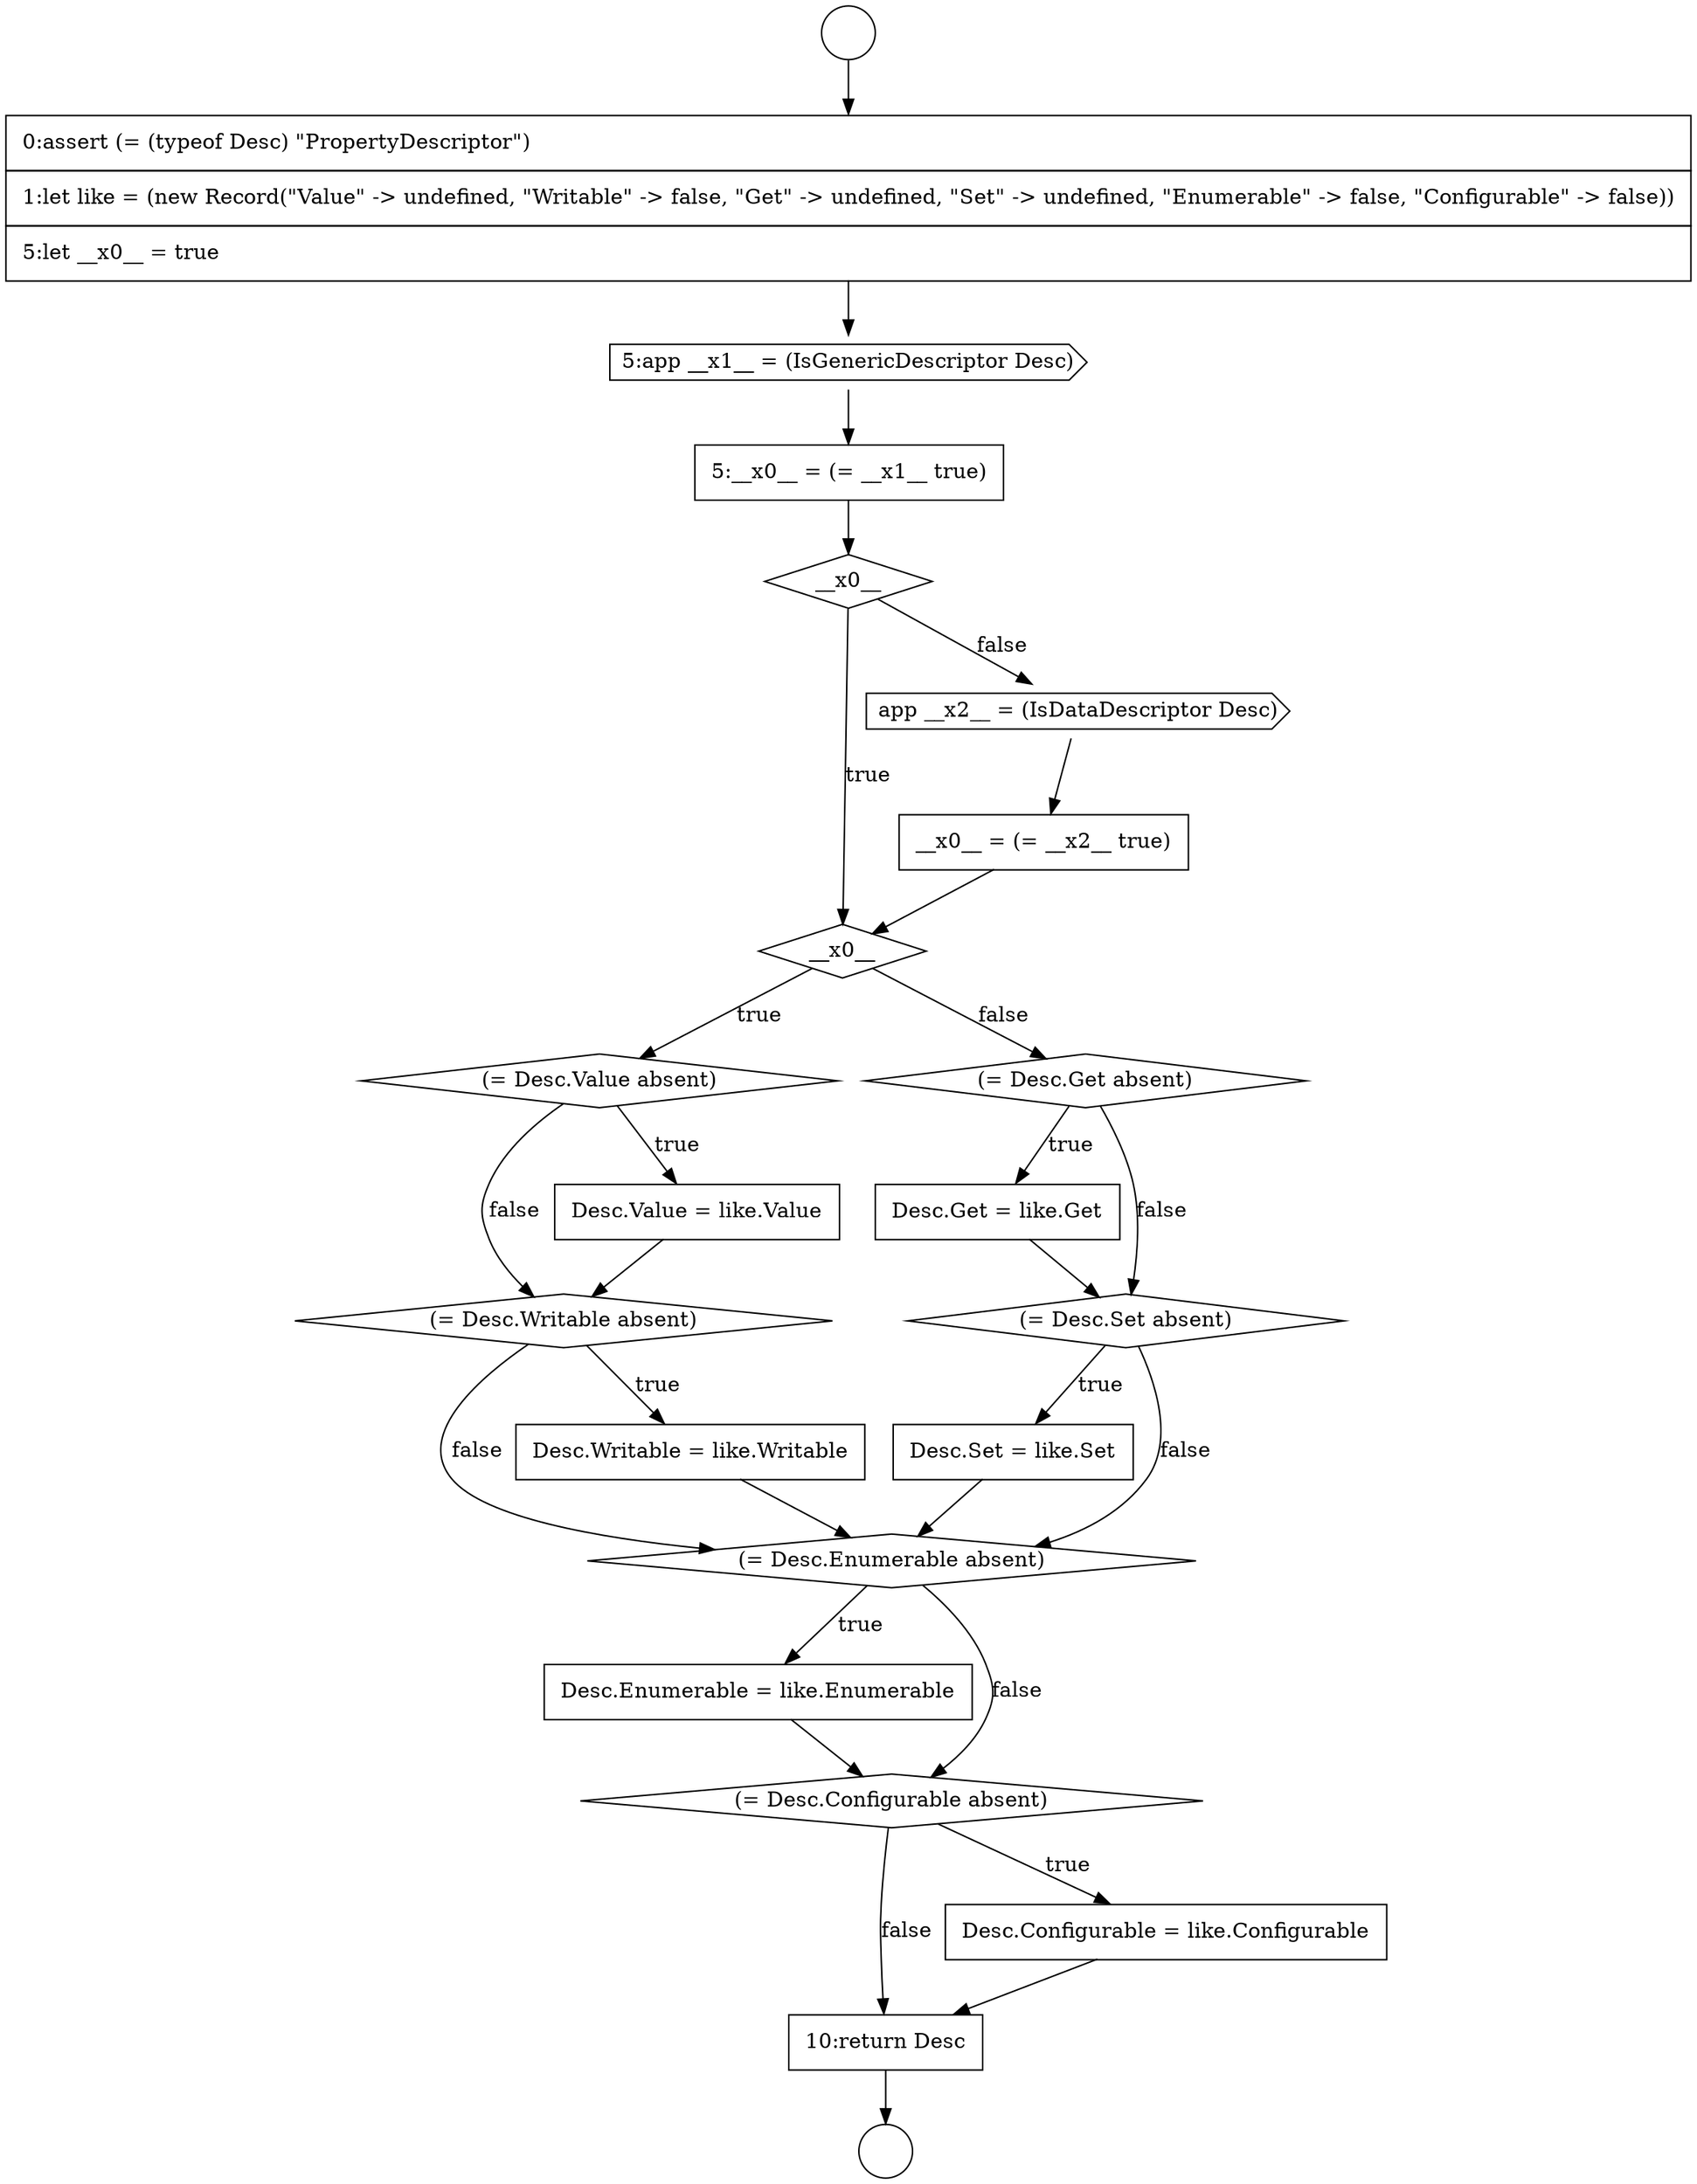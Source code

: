 digraph {
  node217 [shape=diamond, label=<<font color="black">__x0__</font>> color="black" fillcolor="white" style=filled]
  node228 [shape=none, margin=0, label=<<font color="black">
    <table border="0" cellborder="1" cellspacing="0" cellpadding="10">
      <tr><td align="left">Desc.Set = like.Set</td></tr>
    </table>
  </font>> color="black" fillcolor="white" style=filled]
  node216 [shape=none, margin=0, label=<<font color="black">
    <table border="0" cellborder="1" cellspacing="0" cellpadding="10">
      <tr><td align="left">5:__x0__ = (= __x1__ true)</td></tr>
    </table>
  </font>> color="black" fillcolor="white" style=filled]
  node221 [shape=diamond, label=<<font color="black">(= Desc.Value absent)</font>> color="black" fillcolor="white" style=filled]
  node213 [shape=circle label=" " color="black" fillcolor="white" style=filled]
  node214 [shape=none, margin=0, label=<<font color="black">
    <table border="0" cellborder="1" cellspacing="0" cellpadding="10">
      <tr><td align="left">0:assert (= (typeof Desc) &quot;PropertyDescriptor&quot;)</td></tr>
      <tr><td align="left">1:let like = (new Record(&quot;Value&quot; -&gt; undefined, &quot;Writable&quot; -&gt; false, &quot;Get&quot; -&gt; undefined, &quot;Set&quot; -&gt; undefined, &quot;Enumerable&quot; -&gt; false, &quot;Configurable&quot; -&gt; false))</td></tr>
      <tr><td align="left">5:let __x0__ = true</td></tr>
    </table>
  </font>> color="black" fillcolor="white" style=filled]
  node233 [shape=none, margin=0, label=<<font color="black">
    <table border="0" cellborder="1" cellspacing="0" cellpadding="10">
      <tr><td align="left">10:return Desc</td></tr>
    </table>
  </font>> color="black" fillcolor="white" style=filled]
  node220 [shape=diamond, label=<<font color="black">__x0__</font>> color="black" fillcolor="white" style=filled]
  node229 [shape=diamond, label=<<font color="black">(= Desc.Enumerable absent)</font>> color="black" fillcolor="white" style=filled]
  node224 [shape=none, margin=0, label=<<font color="black">
    <table border="0" cellborder="1" cellspacing="0" cellpadding="10">
      <tr><td align="left">Desc.Writable = like.Writable</td></tr>
    </table>
  </font>> color="black" fillcolor="white" style=filled]
  node225 [shape=diamond, label=<<font color="black">(= Desc.Get absent)</font>> color="black" fillcolor="white" style=filled]
  node212 [shape=circle label=" " color="black" fillcolor="white" style=filled]
  node219 [shape=none, margin=0, label=<<font color="black">
    <table border="0" cellborder="1" cellspacing="0" cellpadding="10">
      <tr><td align="left">__x0__ = (= __x2__ true)</td></tr>
    </table>
  </font>> color="black" fillcolor="white" style=filled]
  node230 [shape=none, margin=0, label=<<font color="black">
    <table border="0" cellborder="1" cellspacing="0" cellpadding="10">
      <tr><td align="left">Desc.Enumerable = like.Enumerable</td></tr>
    </table>
  </font>> color="black" fillcolor="white" style=filled]
  node223 [shape=diamond, label=<<font color="black">(= Desc.Writable absent)</font>> color="black" fillcolor="white" style=filled]
  node226 [shape=none, margin=0, label=<<font color="black">
    <table border="0" cellborder="1" cellspacing="0" cellpadding="10">
      <tr><td align="left">Desc.Get = like.Get</td></tr>
    </table>
  </font>> color="black" fillcolor="white" style=filled]
  node231 [shape=diamond, label=<<font color="black">(= Desc.Configurable absent)</font>> color="black" fillcolor="white" style=filled]
  node218 [shape=cds, label=<<font color="black">app __x2__ = (IsDataDescriptor Desc)</font>> color="black" fillcolor="white" style=filled]
  node227 [shape=diamond, label=<<font color="black">(= Desc.Set absent)</font>> color="black" fillcolor="white" style=filled]
  node215 [shape=cds, label=<<font color="black">5:app __x1__ = (IsGenericDescriptor Desc)</font>> color="black" fillcolor="white" style=filled]
  node222 [shape=none, margin=0, label=<<font color="black">
    <table border="0" cellborder="1" cellspacing="0" cellpadding="10">
      <tr><td align="left">Desc.Value = like.Value</td></tr>
    </table>
  </font>> color="black" fillcolor="white" style=filled]
  node232 [shape=none, margin=0, label=<<font color="black">
    <table border="0" cellborder="1" cellspacing="0" cellpadding="10">
      <tr><td align="left">Desc.Configurable = like.Configurable</td></tr>
    </table>
  </font>> color="black" fillcolor="white" style=filled]
  node212 -> node214 [ color="black"]
  node219 -> node220 [ color="black"]
  node214 -> node215 [ color="black"]
  node224 -> node229 [ color="black"]
  node218 -> node219 [ color="black"]
  node215 -> node216 [ color="black"]
  node222 -> node223 [ color="black"]
  node232 -> node233 [ color="black"]
  node220 -> node221 [label=<<font color="black">true</font>> color="black"]
  node220 -> node225 [label=<<font color="black">false</font>> color="black"]
  node225 -> node226 [label=<<font color="black">true</font>> color="black"]
  node225 -> node227 [label=<<font color="black">false</font>> color="black"]
  node226 -> node227 [ color="black"]
  node230 -> node231 [ color="black"]
  node216 -> node217 [ color="black"]
  node217 -> node220 [label=<<font color="black">true</font>> color="black"]
  node217 -> node218 [label=<<font color="black">false</font>> color="black"]
  node227 -> node228 [label=<<font color="black">true</font>> color="black"]
  node227 -> node229 [label=<<font color="black">false</font>> color="black"]
  node231 -> node232 [label=<<font color="black">true</font>> color="black"]
  node231 -> node233 [label=<<font color="black">false</font>> color="black"]
  node223 -> node224 [label=<<font color="black">true</font>> color="black"]
  node223 -> node229 [label=<<font color="black">false</font>> color="black"]
  node229 -> node230 [label=<<font color="black">true</font>> color="black"]
  node229 -> node231 [label=<<font color="black">false</font>> color="black"]
  node233 -> node213 [ color="black"]
  node228 -> node229 [ color="black"]
  node221 -> node222 [label=<<font color="black">true</font>> color="black"]
  node221 -> node223 [label=<<font color="black">false</font>> color="black"]
}
